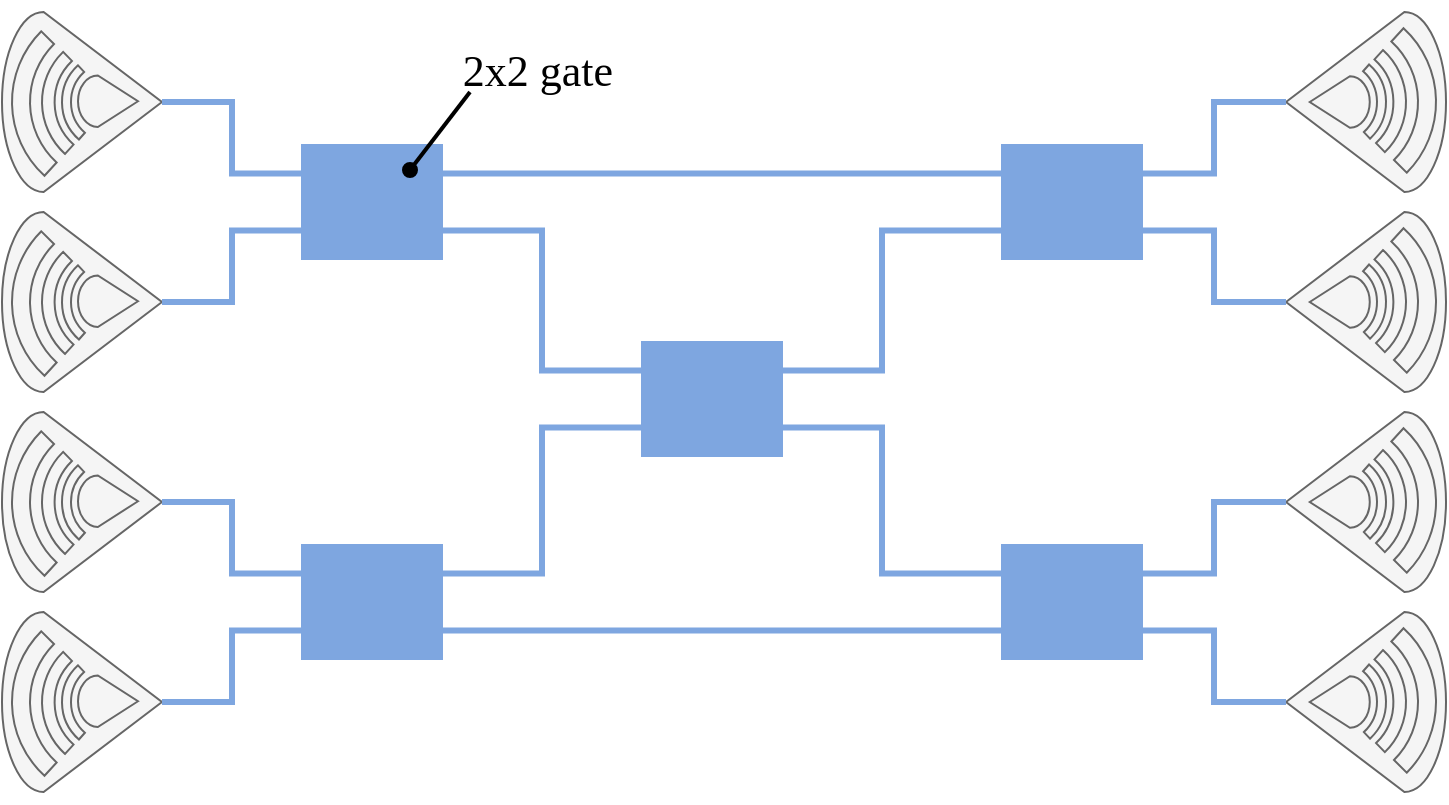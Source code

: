 <mxfile version="21.4.0" type="device">
  <diagram name="Page-1" id="7UbdBPYj06zFRQypQjeq">
    <mxGraphModel dx="572" dy="330" grid="1" gridSize="10" guides="1" tooltips="1" connect="1" arrows="1" fold="1" page="1" pageScale="1" pageWidth="827" pageHeight="1169" math="0" shadow="0">
      <root>
        <mxCell id="0" />
        <mxCell id="1" parent="0" />
        <mxCell id="pQ2Xcmpo9Xli9fcRxPAJ-2" value="" style="group;movable=1;resizable=1;rotatable=1;deletable=1;editable=1;locked=0;connectable=1;" vertex="1" connectable="0" parent="1">
          <mxGeometry x="210" y="520" width="105" height="200" as="geometry" />
        </mxCell>
        <mxCell id="pQ2Xcmpo9Xli9fcRxPAJ-3" value="" style="verticalLabelPosition=bottom;verticalAlign=top;html=1;shape=mxgraph.basic.cone2;dx=0.5;dy=0.74;rotation=90;fillColor=#f5f5f5;fontColor=#333333;strokeColor=#666666;movable=1;resizable=1;rotatable=1;deletable=1;editable=1;locked=0;connectable=1;" vertex="1" parent="pQ2Xcmpo9Xli9fcRxPAJ-2">
          <mxGeometry x="-5" y="10" width="90" height="80" as="geometry" />
        </mxCell>
        <mxCell id="pQ2Xcmpo9Xli9fcRxPAJ-4" value="" style="verticalLabelPosition=bottom;verticalAlign=top;html=1;shape=mxgraph.basic.partConcEllipse;startAngle=0.618;endAngle=0.875;arcWidth=0.18;fillColor=#f5f5f5;fontColor=#333333;strokeColor=#666666;movable=1;resizable=1;rotatable=1;deletable=1;editable=1;locked=0;connectable=1;" vertex="1" parent="pQ2Xcmpo9Xli9fcRxPAJ-2">
          <mxGeometry x="5" width="100" height="100" as="geometry" />
        </mxCell>
        <mxCell id="pQ2Xcmpo9Xli9fcRxPAJ-5" value="" style="verticalLabelPosition=bottom;verticalAlign=top;html=1;shape=mxgraph.basic.partConcEllipse;startAngle=0.617;endAngle=0.877;arcWidth=0.18;fillColor=#f5f5f5;fontColor=#333333;strokeColor=#666666;movable=1;resizable=1;rotatable=1;deletable=1;editable=1;locked=0;connectable=1;" vertex="1" parent="pQ2Xcmpo9Xli9fcRxPAJ-2">
          <mxGeometry x="20" y="15" width="70" height="70" as="geometry" />
        </mxCell>
        <mxCell id="pQ2Xcmpo9Xli9fcRxPAJ-6" value="" style="verticalLabelPosition=bottom;verticalAlign=top;html=1;shape=mxgraph.basic.partConcEllipse;startAngle=0.615;endAngle=0.881;arcWidth=0.18;fillColor=#f5f5f5;fontColor=#333333;strokeColor=#666666;movable=1;resizable=1;rotatable=1;deletable=1;editable=1;locked=0;connectable=1;" vertex="1" parent="pQ2Xcmpo9Xli9fcRxPAJ-2">
          <mxGeometry x="30" y="25" width="50" height="50" as="geometry" />
        </mxCell>
        <mxCell id="pQ2Xcmpo9Xli9fcRxPAJ-7" value="" style="verticalLabelPosition=bottom;verticalAlign=top;html=1;shape=mxgraph.basic.cone2;dx=0.5;dy=0.67;rotation=90;fillColor=#f5f5f5;fontColor=#333333;strokeColor=#666666;movable=1;resizable=1;rotatable=1;deletable=1;editable=1;locked=0;connectable=1;" vertex="1" parent="pQ2Xcmpo9Xli9fcRxPAJ-2">
          <mxGeometry x="40.13" y="34.62" width="25.75" height="30" as="geometry" />
        </mxCell>
        <mxCell id="pQ2Xcmpo9Xli9fcRxPAJ-8" value="" style="group;movable=1;resizable=1;rotatable=1;deletable=1;editable=1;locked=0;connectable=1;" vertex="1" connectable="0" parent="pQ2Xcmpo9Xli9fcRxPAJ-2">
          <mxGeometry y="100" width="105" height="100" as="geometry" />
        </mxCell>
        <mxCell id="pQ2Xcmpo9Xli9fcRxPAJ-9" value="" style="verticalLabelPosition=bottom;verticalAlign=top;html=1;shape=mxgraph.basic.cone2;dx=0.5;dy=0.74;rotation=90;fillColor=#f5f5f5;fontColor=#333333;strokeColor=#666666;movable=1;resizable=1;rotatable=1;deletable=1;editable=1;locked=0;connectable=1;" vertex="1" parent="pQ2Xcmpo9Xli9fcRxPAJ-8">
          <mxGeometry x="-5" y="10" width="90" height="80" as="geometry" />
        </mxCell>
        <mxCell id="pQ2Xcmpo9Xli9fcRxPAJ-10" value="" style="verticalLabelPosition=bottom;verticalAlign=top;html=1;shape=mxgraph.basic.partConcEllipse;startAngle=0.618;endAngle=0.875;arcWidth=0.18;fillColor=#f5f5f5;fontColor=#333333;strokeColor=#666666;movable=1;resizable=1;rotatable=1;deletable=1;editable=1;locked=0;connectable=1;" vertex="1" parent="pQ2Xcmpo9Xli9fcRxPAJ-8">
          <mxGeometry x="5" width="100" height="100" as="geometry" />
        </mxCell>
        <mxCell id="pQ2Xcmpo9Xli9fcRxPAJ-11" value="" style="verticalLabelPosition=bottom;verticalAlign=top;html=1;shape=mxgraph.basic.partConcEllipse;startAngle=0.617;endAngle=0.877;arcWidth=0.18;fillColor=#f5f5f5;fontColor=#333333;strokeColor=#666666;movable=1;resizable=1;rotatable=1;deletable=1;editable=1;locked=0;connectable=1;" vertex="1" parent="pQ2Xcmpo9Xli9fcRxPAJ-8">
          <mxGeometry x="20" y="15" width="70" height="70" as="geometry" />
        </mxCell>
        <mxCell id="pQ2Xcmpo9Xli9fcRxPAJ-12" value="" style="verticalLabelPosition=bottom;verticalAlign=top;html=1;shape=mxgraph.basic.partConcEllipse;startAngle=0.615;endAngle=0.881;arcWidth=0.18;fillColor=#f5f5f5;fontColor=#333333;strokeColor=#666666;movable=1;resizable=1;rotatable=1;deletable=1;editable=1;locked=0;connectable=1;" vertex="1" parent="pQ2Xcmpo9Xli9fcRxPAJ-8">
          <mxGeometry x="30" y="25" width="50" height="50" as="geometry" />
        </mxCell>
        <mxCell id="pQ2Xcmpo9Xli9fcRxPAJ-13" value="" style="verticalLabelPosition=bottom;verticalAlign=top;html=1;shape=mxgraph.basic.cone2;dx=0.5;dy=0.67;rotation=90;fillColor=#f5f5f5;fontColor=#333333;strokeColor=#666666;movable=1;resizable=1;rotatable=1;deletable=1;editable=1;locked=0;connectable=1;" vertex="1" parent="pQ2Xcmpo9Xli9fcRxPAJ-8">
          <mxGeometry x="40.13" y="34.62" width="25.75" height="30" as="geometry" />
        </mxCell>
        <mxCell id="pQ2Xcmpo9Xli9fcRxPAJ-14" value="" style="group;movable=1;resizable=1;rotatable=1;deletable=1;editable=1;locked=0;connectable=1;" vertex="1" connectable="0" parent="1">
          <mxGeometry x="210" y="720" width="105" height="200" as="geometry" />
        </mxCell>
        <mxCell id="pQ2Xcmpo9Xli9fcRxPAJ-15" value="" style="verticalLabelPosition=bottom;verticalAlign=top;html=1;shape=mxgraph.basic.cone2;dx=0.5;dy=0.74;rotation=90;fillColor=#f5f5f5;fontColor=#333333;strokeColor=#666666;movable=1;resizable=1;rotatable=1;deletable=1;editable=1;locked=0;connectable=1;" vertex="1" parent="pQ2Xcmpo9Xli9fcRxPAJ-14">
          <mxGeometry x="-5" y="10" width="90" height="80" as="geometry" />
        </mxCell>
        <mxCell id="pQ2Xcmpo9Xli9fcRxPAJ-16" value="" style="verticalLabelPosition=bottom;verticalAlign=top;html=1;shape=mxgraph.basic.partConcEllipse;startAngle=0.618;endAngle=0.875;arcWidth=0.18;fillColor=#f5f5f5;fontColor=#333333;strokeColor=#666666;movable=1;resizable=1;rotatable=1;deletable=1;editable=1;locked=0;connectable=1;" vertex="1" parent="pQ2Xcmpo9Xli9fcRxPAJ-14">
          <mxGeometry x="5" width="100" height="100" as="geometry" />
        </mxCell>
        <mxCell id="pQ2Xcmpo9Xli9fcRxPAJ-17" value="" style="verticalLabelPosition=bottom;verticalAlign=top;html=1;shape=mxgraph.basic.partConcEllipse;startAngle=0.617;endAngle=0.877;arcWidth=0.18;fillColor=#f5f5f5;fontColor=#333333;strokeColor=#666666;movable=1;resizable=1;rotatable=1;deletable=1;editable=1;locked=0;connectable=1;" vertex="1" parent="pQ2Xcmpo9Xli9fcRxPAJ-14">
          <mxGeometry x="20" y="15" width="70" height="70" as="geometry" />
        </mxCell>
        <mxCell id="pQ2Xcmpo9Xli9fcRxPAJ-18" value="" style="verticalLabelPosition=bottom;verticalAlign=top;html=1;shape=mxgraph.basic.partConcEllipse;startAngle=0.615;endAngle=0.881;arcWidth=0.18;fillColor=#f5f5f5;fontColor=#333333;strokeColor=#666666;movable=1;resizable=1;rotatable=1;deletable=1;editable=1;locked=0;connectable=1;" vertex="1" parent="pQ2Xcmpo9Xli9fcRxPAJ-14">
          <mxGeometry x="30" y="25" width="50" height="50" as="geometry" />
        </mxCell>
        <mxCell id="pQ2Xcmpo9Xli9fcRxPAJ-19" value="" style="verticalLabelPosition=bottom;verticalAlign=top;html=1;shape=mxgraph.basic.cone2;dx=0.5;dy=0.67;rotation=90;fillColor=#f5f5f5;fontColor=#333333;strokeColor=#666666;movable=1;resizable=1;rotatable=1;deletable=1;editable=1;locked=0;connectable=1;" vertex="1" parent="pQ2Xcmpo9Xli9fcRxPAJ-14">
          <mxGeometry x="40.13" y="34.62" width="25.75" height="30" as="geometry" />
        </mxCell>
        <mxCell id="pQ2Xcmpo9Xli9fcRxPAJ-20" value="" style="group;movable=1;resizable=1;rotatable=1;deletable=1;editable=1;locked=0;connectable=1;" vertex="1" connectable="0" parent="pQ2Xcmpo9Xli9fcRxPAJ-14">
          <mxGeometry y="100" width="105" height="100" as="geometry" />
        </mxCell>
        <mxCell id="pQ2Xcmpo9Xli9fcRxPAJ-21" value="" style="verticalLabelPosition=bottom;verticalAlign=top;html=1;shape=mxgraph.basic.cone2;dx=0.5;dy=0.74;rotation=90;fillColor=#f5f5f5;fontColor=#333333;strokeColor=#666666;movable=1;resizable=1;rotatable=1;deletable=1;editable=1;locked=0;connectable=1;" vertex="1" parent="pQ2Xcmpo9Xli9fcRxPAJ-20">
          <mxGeometry x="-5" y="10" width="90" height="80" as="geometry" />
        </mxCell>
        <mxCell id="pQ2Xcmpo9Xli9fcRxPAJ-22" value="" style="verticalLabelPosition=bottom;verticalAlign=top;html=1;shape=mxgraph.basic.partConcEllipse;startAngle=0.618;endAngle=0.875;arcWidth=0.18;fillColor=#f5f5f5;fontColor=#333333;strokeColor=#666666;movable=1;resizable=1;rotatable=1;deletable=1;editable=1;locked=0;connectable=1;" vertex="1" parent="pQ2Xcmpo9Xli9fcRxPAJ-20">
          <mxGeometry x="5" width="100" height="100" as="geometry" />
        </mxCell>
        <mxCell id="pQ2Xcmpo9Xli9fcRxPAJ-23" value="" style="verticalLabelPosition=bottom;verticalAlign=top;html=1;shape=mxgraph.basic.partConcEllipse;startAngle=0.617;endAngle=0.877;arcWidth=0.18;fillColor=#f5f5f5;fontColor=#333333;strokeColor=#666666;movable=1;resizable=1;rotatable=1;deletable=1;editable=1;locked=0;connectable=1;" vertex="1" parent="pQ2Xcmpo9Xli9fcRxPAJ-20">
          <mxGeometry x="20" y="15" width="70" height="70" as="geometry" />
        </mxCell>
        <mxCell id="pQ2Xcmpo9Xli9fcRxPAJ-24" value="" style="verticalLabelPosition=bottom;verticalAlign=top;html=1;shape=mxgraph.basic.partConcEllipse;startAngle=0.615;endAngle=0.881;arcWidth=0.18;fillColor=#f5f5f5;fontColor=#333333;strokeColor=#666666;movable=1;resizable=1;rotatable=1;deletable=1;editable=1;locked=0;connectable=1;" vertex="1" parent="pQ2Xcmpo9Xli9fcRxPAJ-20">
          <mxGeometry x="30" y="25" width="50" height="50" as="geometry" />
        </mxCell>
        <mxCell id="pQ2Xcmpo9Xli9fcRxPAJ-25" value="" style="verticalLabelPosition=bottom;verticalAlign=top;html=1;shape=mxgraph.basic.cone2;dx=0.5;dy=0.67;rotation=90;fillColor=#f5f5f5;fontColor=#333333;strokeColor=#666666;movable=1;resizable=1;rotatable=1;deletable=1;editable=1;locked=0;connectable=1;" vertex="1" parent="pQ2Xcmpo9Xli9fcRxPAJ-20">
          <mxGeometry x="40.13" y="34.62" width="25.75" height="30" as="geometry" />
        </mxCell>
        <mxCell id="pQ2Xcmpo9Xli9fcRxPAJ-38" value="" style="group;movable=1;resizable=1;rotatable=1;deletable=1;editable=1;locked=0;connectable=1;rotation=-180;" vertex="1" connectable="0" parent="1">
          <mxGeometry x="827" y="520" width="105" height="200" as="geometry" />
        </mxCell>
        <mxCell id="pQ2Xcmpo9Xli9fcRxPAJ-39" value="" style="verticalLabelPosition=bottom;verticalAlign=top;html=1;shape=mxgraph.basic.cone2;dx=0.5;dy=0.74;rotation=-90;fillColor=#f5f5f5;fontColor=#333333;strokeColor=#666666;movable=1;resizable=1;rotatable=1;deletable=1;editable=1;locked=0;connectable=1;" vertex="1" parent="pQ2Xcmpo9Xli9fcRxPAJ-38">
          <mxGeometry x="20" y="110" width="90" height="80" as="geometry" />
        </mxCell>
        <mxCell id="pQ2Xcmpo9Xli9fcRxPAJ-40" value="" style="verticalLabelPosition=bottom;verticalAlign=top;html=1;shape=mxgraph.basic.partConcEllipse;startAngle=0.618;endAngle=0.875;arcWidth=0.18;fillColor=#f5f5f5;fontColor=#333333;strokeColor=#666666;movable=1;resizable=1;rotatable=1;deletable=1;editable=1;locked=0;connectable=1;rotation=-180;" vertex="1" parent="pQ2Xcmpo9Xli9fcRxPAJ-38">
          <mxGeometry y="100" width="100" height="100" as="geometry" />
        </mxCell>
        <mxCell id="pQ2Xcmpo9Xli9fcRxPAJ-41" value="" style="verticalLabelPosition=bottom;verticalAlign=top;html=1;shape=mxgraph.basic.partConcEllipse;startAngle=0.617;endAngle=0.877;arcWidth=0.18;fillColor=#f5f5f5;fontColor=#333333;strokeColor=#666666;movable=1;resizable=1;rotatable=1;deletable=1;editable=1;locked=0;connectable=1;rotation=-180;" vertex="1" parent="pQ2Xcmpo9Xli9fcRxPAJ-38">
          <mxGeometry x="15" y="115" width="70" height="70" as="geometry" />
        </mxCell>
        <mxCell id="pQ2Xcmpo9Xli9fcRxPAJ-42" value="" style="verticalLabelPosition=bottom;verticalAlign=top;html=1;shape=mxgraph.basic.partConcEllipse;startAngle=0.615;endAngle=0.881;arcWidth=0.18;fillColor=#f5f5f5;fontColor=#333333;strokeColor=#666666;movable=1;resizable=1;rotatable=1;deletable=1;editable=1;locked=0;connectable=1;rotation=-180;" vertex="1" parent="pQ2Xcmpo9Xli9fcRxPAJ-38">
          <mxGeometry x="25" y="125" width="50" height="50" as="geometry" />
        </mxCell>
        <mxCell id="pQ2Xcmpo9Xli9fcRxPAJ-43" value="" style="verticalLabelPosition=bottom;verticalAlign=top;html=1;shape=mxgraph.basic.cone2;dx=0.5;dy=0.67;rotation=-90;fillColor=#f5f5f5;fontColor=#333333;strokeColor=#666666;movable=1;resizable=1;rotatable=1;deletable=1;editable=1;locked=0;connectable=1;" vertex="1" parent="pQ2Xcmpo9Xli9fcRxPAJ-38">
          <mxGeometry x="39" y="135" width="25.75" height="30" as="geometry" />
        </mxCell>
        <mxCell id="pQ2Xcmpo9Xli9fcRxPAJ-44" value="" style="group;movable=1;resizable=1;rotatable=1;deletable=1;editable=1;locked=0;connectable=1;rotation=-180;" vertex="1" connectable="0" parent="pQ2Xcmpo9Xli9fcRxPAJ-38">
          <mxGeometry width="105" height="100" as="geometry" />
        </mxCell>
        <mxCell id="pQ2Xcmpo9Xli9fcRxPAJ-45" value="" style="verticalLabelPosition=bottom;verticalAlign=top;html=1;shape=mxgraph.basic.cone2;dx=0.5;dy=0.74;rotation=-90;fillColor=#f5f5f5;fontColor=#333333;strokeColor=#666666;movable=1;resizable=1;rotatable=1;deletable=1;editable=1;locked=0;connectable=1;" vertex="1" parent="pQ2Xcmpo9Xli9fcRxPAJ-44">
          <mxGeometry x="20" y="10" width="90" height="80" as="geometry" />
        </mxCell>
        <mxCell id="pQ2Xcmpo9Xli9fcRxPAJ-46" value="" style="verticalLabelPosition=bottom;verticalAlign=top;html=1;shape=mxgraph.basic.partConcEllipse;startAngle=0.618;endAngle=0.875;arcWidth=0.18;fillColor=#f5f5f5;fontColor=#333333;strokeColor=#666666;movable=1;resizable=1;rotatable=1;deletable=1;editable=1;locked=0;connectable=1;rotation=-180;" vertex="1" parent="pQ2Xcmpo9Xli9fcRxPAJ-44">
          <mxGeometry width="100" height="100" as="geometry" />
        </mxCell>
        <mxCell id="pQ2Xcmpo9Xli9fcRxPAJ-47" value="" style="verticalLabelPosition=bottom;verticalAlign=top;html=1;shape=mxgraph.basic.partConcEllipse;startAngle=0.617;endAngle=0.877;arcWidth=0.18;fillColor=#f5f5f5;fontColor=#333333;strokeColor=#666666;movable=1;resizable=1;rotatable=1;deletable=1;editable=1;locked=0;connectable=1;rotation=-180;" vertex="1" parent="pQ2Xcmpo9Xli9fcRxPAJ-44">
          <mxGeometry x="15" y="15" width="70" height="70" as="geometry" />
        </mxCell>
        <mxCell id="pQ2Xcmpo9Xli9fcRxPAJ-48" value="" style="verticalLabelPosition=bottom;verticalAlign=top;html=1;shape=mxgraph.basic.partConcEllipse;startAngle=0.615;endAngle=0.881;arcWidth=0.18;fillColor=#f5f5f5;fontColor=#333333;strokeColor=#666666;movable=1;resizable=1;rotatable=1;deletable=1;editable=1;locked=0;connectable=1;rotation=-180;" vertex="1" parent="pQ2Xcmpo9Xli9fcRxPAJ-44">
          <mxGeometry x="25" y="25" width="50" height="50" as="geometry" />
        </mxCell>
        <mxCell id="pQ2Xcmpo9Xli9fcRxPAJ-49" value="" style="verticalLabelPosition=bottom;verticalAlign=top;html=1;shape=mxgraph.basic.cone2;dx=0.5;dy=0.67;rotation=-90;fillColor=#f5f5f5;fontColor=#333333;strokeColor=#666666;movable=1;resizable=1;rotatable=1;deletable=1;editable=1;locked=0;connectable=1;" vertex="1" parent="pQ2Xcmpo9Xli9fcRxPAJ-44">
          <mxGeometry x="39" y="35" width="25.75" height="30" as="geometry" />
        </mxCell>
        <mxCell id="pQ2Xcmpo9Xli9fcRxPAJ-50" value="" style="group;movable=1;resizable=1;rotatable=1;deletable=1;editable=1;locked=0;connectable=1;rotation=-180;" vertex="1" connectable="0" parent="1">
          <mxGeometry x="827" y="720" width="105" height="200" as="geometry" />
        </mxCell>
        <mxCell id="pQ2Xcmpo9Xli9fcRxPAJ-51" value="" style="verticalLabelPosition=bottom;verticalAlign=top;html=1;shape=mxgraph.basic.cone2;dx=0.5;dy=0.74;rotation=-90;fillColor=#f5f5f5;fontColor=#333333;strokeColor=#666666;movable=1;resizable=1;rotatable=1;deletable=1;editable=1;locked=0;connectable=1;" vertex="1" parent="pQ2Xcmpo9Xli9fcRxPAJ-50">
          <mxGeometry x="20" y="110" width="90" height="80" as="geometry" />
        </mxCell>
        <mxCell id="pQ2Xcmpo9Xli9fcRxPAJ-52" value="" style="verticalLabelPosition=bottom;verticalAlign=top;html=1;shape=mxgraph.basic.partConcEllipse;startAngle=0.618;endAngle=0.875;arcWidth=0.18;fillColor=#f5f5f5;fontColor=#333333;strokeColor=#666666;movable=1;resizable=1;rotatable=1;deletable=1;editable=1;locked=0;connectable=1;rotation=-180;" vertex="1" parent="pQ2Xcmpo9Xli9fcRxPAJ-50">
          <mxGeometry y="100" width="100" height="100" as="geometry" />
        </mxCell>
        <mxCell id="pQ2Xcmpo9Xli9fcRxPAJ-53" value="" style="verticalLabelPosition=bottom;verticalAlign=top;html=1;shape=mxgraph.basic.partConcEllipse;startAngle=0.617;endAngle=0.877;arcWidth=0.18;fillColor=#f5f5f5;fontColor=#333333;strokeColor=#666666;movable=1;resizable=1;rotatable=1;deletable=1;editable=1;locked=0;connectable=1;rotation=-180;" vertex="1" parent="pQ2Xcmpo9Xli9fcRxPAJ-50">
          <mxGeometry x="15" y="115" width="70" height="70" as="geometry" />
        </mxCell>
        <mxCell id="pQ2Xcmpo9Xli9fcRxPAJ-54" value="" style="verticalLabelPosition=bottom;verticalAlign=top;html=1;shape=mxgraph.basic.partConcEllipse;startAngle=0.615;endAngle=0.881;arcWidth=0.18;fillColor=#f5f5f5;fontColor=#333333;strokeColor=#666666;movable=1;resizable=1;rotatable=1;deletable=1;editable=1;locked=0;connectable=1;rotation=-180;" vertex="1" parent="pQ2Xcmpo9Xli9fcRxPAJ-50">
          <mxGeometry x="25" y="125" width="50" height="50" as="geometry" />
        </mxCell>
        <mxCell id="pQ2Xcmpo9Xli9fcRxPAJ-55" value="" style="verticalLabelPosition=bottom;verticalAlign=top;html=1;shape=mxgraph.basic.cone2;dx=0.5;dy=0.67;rotation=-90;fillColor=#f5f5f5;fontColor=#333333;strokeColor=#666666;movable=1;resizable=1;rotatable=1;deletable=1;editable=1;locked=0;connectable=1;" vertex="1" parent="pQ2Xcmpo9Xli9fcRxPAJ-50">
          <mxGeometry x="39" y="135" width="25.75" height="30" as="geometry" />
        </mxCell>
        <mxCell id="pQ2Xcmpo9Xli9fcRxPAJ-56" value="" style="group;movable=1;resizable=1;rotatable=1;deletable=1;editable=1;locked=0;connectable=1;rotation=-180;" vertex="1" connectable="0" parent="pQ2Xcmpo9Xli9fcRxPAJ-50">
          <mxGeometry width="105" height="100" as="geometry" />
        </mxCell>
        <mxCell id="pQ2Xcmpo9Xli9fcRxPAJ-57" value="" style="verticalLabelPosition=bottom;verticalAlign=top;html=1;shape=mxgraph.basic.cone2;dx=0.5;dy=0.74;rotation=-90;fillColor=#f5f5f5;fontColor=#333333;strokeColor=#666666;movable=1;resizable=1;rotatable=1;deletable=1;editable=1;locked=0;connectable=1;" vertex="1" parent="pQ2Xcmpo9Xli9fcRxPAJ-56">
          <mxGeometry x="20" y="10" width="90" height="80" as="geometry" />
        </mxCell>
        <mxCell id="pQ2Xcmpo9Xli9fcRxPAJ-58" value="" style="verticalLabelPosition=bottom;verticalAlign=top;html=1;shape=mxgraph.basic.partConcEllipse;startAngle=0.618;endAngle=0.875;arcWidth=0.18;fillColor=#f5f5f5;fontColor=#333333;strokeColor=#666666;movable=1;resizable=1;rotatable=1;deletable=1;editable=1;locked=0;connectable=1;rotation=-180;" vertex="1" parent="pQ2Xcmpo9Xli9fcRxPAJ-56">
          <mxGeometry width="100" height="100" as="geometry" />
        </mxCell>
        <mxCell id="pQ2Xcmpo9Xli9fcRxPAJ-59" value="" style="verticalLabelPosition=bottom;verticalAlign=top;html=1;shape=mxgraph.basic.partConcEllipse;startAngle=0.617;endAngle=0.877;arcWidth=0.18;fillColor=#f5f5f5;fontColor=#333333;strokeColor=#666666;movable=1;resizable=1;rotatable=1;deletable=1;editable=1;locked=0;connectable=1;rotation=-180;" vertex="1" parent="pQ2Xcmpo9Xli9fcRxPAJ-56">
          <mxGeometry x="15" y="15" width="70" height="70" as="geometry" />
        </mxCell>
        <mxCell id="pQ2Xcmpo9Xli9fcRxPAJ-60" value="" style="verticalLabelPosition=bottom;verticalAlign=top;html=1;shape=mxgraph.basic.partConcEllipse;startAngle=0.615;endAngle=0.881;arcWidth=0.18;fillColor=#f5f5f5;fontColor=#333333;strokeColor=#666666;movable=1;resizable=1;rotatable=1;deletable=1;editable=1;locked=0;connectable=1;rotation=-180;" vertex="1" parent="pQ2Xcmpo9Xli9fcRxPAJ-56">
          <mxGeometry x="25" y="25" width="50" height="50" as="geometry" />
        </mxCell>
        <mxCell id="pQ2Xcmpo9Xli9fcRxPAJ-61" value="" style="verticalLabelPosition=bottom;verticalAlign=top;html=1;shape=mxgraph.basic.cone2;dx=0.5;dy=0.67;rotation=-90;fillColor=#f5f5f5;fontColor=#333333;strokeColor=#666666;movable=1;resizable=1;rotatable=1;deletable=1;editable=1;locked=0;connectable=1;" vertex="1" parent="pQ2Xcmpo9Xli9fcRxPAJ-56">
          <mxGeometry x="39" y="35" width="25.75" height="30" as="geometry" />
        </mxCell>
        <mxCell id="pQ2Xcmpo9Xli9fcRxPAJ-69" style="edgeStyle=orthogonalEdgeStyle;shape=connector;rounded=0;orthogonalLoop=1;jettySize=auto;html=1;exitX=1;exitY=0.75;exitDx=0;exitDy=0;entryX=0;entryY=0.25;entryDx=0;entryDy=0;labelBackgroundColor=default;strokeColor=#7EA6E0;strokeWidth=3;fontFamily=Helvetica;fontSize=11;fontColor=default;endArrow=none;endFill=0;" edge="1" parent="1" source="pQ2Xcmpo9Xli9fcRxPAJ-62" target="pQ2Xcmpo9Xli9fcRxPAJ-64">
          <mxGeometry relative="1" as="geometry" />
        </mxCell>
        <mxCell id="pQ2Xcmpo9Xli9fcRxPAJ-75" style="edgeStyle=orthogonalEdgeStyle;shape=connector;rounded=0;orthogonalLoop=1;jettySize=auto;html=1;exitX=1;exitY=0.25;exitDx=0;exitDy=0;entryX=0;entryY=0.25;entryDx=0;entryDy=0;labelBackgroundColor=default;strokeColor=#7EA6E0;strokeWidth=3;fontFamily=Helvetica;fontSize=11;fontColor=default;endArrow=none;endFill=0;" edge="1" parent="1" source="pQ2Xcmpo9Xli9fcRxPAJ-62" target="pQ2Xcmpo9Xli9fcRxPAJ-74">
          <mxGeometry relative="1" as="geometry" />
        </mxCell>
        <mxCell id="pQ2Xcmpo9Xli9fcRxPAJ-62" value="" style="rounded=0;whiteSpace=wrap;html=1;fillColor=#7EA6E0;strokeColor=#7EA6E0;movable=1;resizable=1;rotatable=1;deletable=1;editable=1;locked=0;connectable=1;" vertex="1" parent="1">
          <mxGeometry x="360" y="591.5" width="70" height="57" as="geometry" />
        </mxCell>
        <mxCell id="pQ2Xcmpo9Xli9fcRxPAJ-70" style="edgeStyle=orthogonalEdgeStyle;shape=connector;rounded=0;orthogonalLoop=1;jettySize=auto;html=1;exitX=1;exitY=0.25;exitDx=0;exitDy=0;entryX=0;entryY=0.75;entryDx=0;entryDy=0;labelBackgroundColor=default;strokeColor=#7EA6E0;strokeWidth=3;fontFamily=Helvetica;fontSize=11;fontColor=default;endArrow=none;endFill=0;" edge="1" parent="1" source="pQ2Xcmpo9Xli9fcRxPAJ-63" target="pQ2Xcmpo9Xli9fcRxPAJ-64">
          <mxGeometry relative="1" as="geometry" />
        </mxCell>
        <mxCell id="pQ2Xcmpo9Xli9fcRxPAJ-78" style="edgeStyle=orthogonalEdgeStyle;shape=connector;rounded=0;orthogonalLoop=1;jettySize=auto;html=1;exitX=1;exitY=0.75;exitDx=0;exitDy=0;entryX=0;entryY=0.75;entryDx=0;entryDy=0;labelBackgroundColor=default;strokeColor=#7EA6E0;strokeWidth=3;fontFamily=Helvetica;fontSize=11;fontColor=default;endArrow=none;endFill=0;" edge="1" parent="1" source="pQ2Xcmpo9Xli9fcRxPAJ-63" target="pQ2Xcmpo9Xli9fcRxPAJ-73">
          <mxGeometry relative="1" as="geometry" />
        </mxCell>
        <mxCell id="pQ2Xcmpo9Xli9fcRxPAJ-63" value="" style="rounded=0;whiteSpace=wrap;html=1;fillColor=#7EA6E0;strokeColor=#7EA6E0;movable=1;resizable=1;rotatable=1;deletable=1;editable=1;locked=0;connectable=1;" vertex="1" parent="1">
          <mxGeometry x="360" y="791.5" width="70" height="57" as="geometry" />
        </mxCell>
        <mxCell id="pQ2Xcmpo9Xli9fcRxPAJ-76" style="edgeStyle=orthogonalEdgeStyle;shape=connector;rounded=0;orthogonalLoop=1;jettySize=auto;html=1;exitX=1;exitY=0.25;exitDx=0;exitDy=0;entryX=0;entryY=0.75;entryDx=0;entryDy=0;labelBackgroundColor=default;strokeColor=#7EA6E0;strokeWidth=3;fontFamily=Helvetica;fontSize=11;fontColor=default;endArrow=none;endFill=0;" edge="1" parent="1" source="pQ2Xcmpo9Xli9fcRxPAJ-64" target="pQ2Xcmpo9Xli9fcRxPAJ-74">
          <mxGeometry relative="1" as="geometry">
            <Array as="points">
              <mxPoint x="650" y="704" />
              <mxPoint x="650" y="634" />
            </Array>
          </mxGeometry>
        </mxCell>
        <mxCell id="pQ2Xcmpo9Xli9fcRxPAJ-77" style="edgeStyle=orthogonalEdgeStyle;shape=connector;rounded=0;orthogonalLoop=1;jettySize=auto;html=1;exitX=1;exitY=0.75;exitDx=0;exitDy=0;entryX=0;entryY=0.25;entryDx=0;entryDy=0;labelBackgroundColor=default;strokeColor=#7EA6E0;strokeWidth=3;fontFamily=Helvetica;fontSize=11;fontColor=default;endArrow=none;endFill=0;" edge="1" parent="1" source="pQ2Xcmpo9Xli9fcRxPAJ-64" target="pQ2Xcmpo9Xli9fcRxPAJ-73">
          <mxGeometry relative="1" as="geometry">
            <Array as="points">
              <mxPoint x="650" y="733" />
              <mxPoint x="650" y="806" />
            </Array>
          </mxGeometry>
        </mxCell>
        <mxCell id="pQ2Xcmpo9Xli9fcRxPAJ-64" value="" style="rounded=0;whiteSpace=wrap;html=1;fillColor=#7EA6E0;strokeColor=#7EA6E0;movable=1;resizable=1;rotatable=1;deletable=1;editable=1;locked=0;connectable=1;" vertex="1" parent="1">
          <mxGeometry x="530" y="690" width="70" height="57" as="geometry" />
        </mxCell>
        <mxCell id="pQ2Xcmpo9Xli9fcRxPAJ-65" style="edgeStyle=orthogonalEdgeStyle;rounded=0;orthogonalLoop=1;jettySize=auto;html=1;exitX=0;exitY=0;exitDx=45;exitDy=0;exitPerimeter=0;entryX=0;entryY=0.75;entryDx=0;entryDy=0;strokeColor=#7EA6E0;strokeWidth=3;endArrow=none;endFill=0;" edge="1" parent="1" source="pQ2Xcmpo9Xli9fcRxPAJ-9" target="pQ2Xcmpo9Xli9fcRxPAJ-62">
          <mxGeometry relative="1" as="geometry" />
        </mxCell>
        <mxCell id="pQ2Xcmpo9Xli9fcRxPAJ-66" style="edgeStyle=orthogonalEdgeStyle;shape=connector;rounded=0;orthogonalLoop=1;jettySize=auto;html=1;exitX=0;exitY=0;exitDx=45;exitDy=0;exitPerimeter=0;entryX=0;entryY=0.25;entryDx=0;entryDy=0;labelBackgroundColor=default;strokeColor=#7EA6E0;strokeWidth=3;fontFamily=Helvetica;fontSize=11;fontColor=default;endArrow=none;endFill=0;" edge="1" parent="1" source="pQ2Xcmpo9Xli9fcRxPAJ-3" target="pQ2Xcmpo9Xli9fcRxPAJ-62">
          <mxGeometry relative="1" as="geometry" />
        </mxCell>
        <mxCell id="pQ2Xcmpo9Xli9fcRxPAJ-67" style="edgeStyle=orthogonalEdgeStyle;shape=connector;rounded=0;orthogonalLoop=1;jettySize=auto;html=1;exitX=0;exitY=0;exitDx=45;exitDy=0;exitPerimeter=0;entryX=0;entryY=0.25;entryDx=0;entryDy=0;labelBackgroundColor=default;strokeColor=#7EA6E0;strokeWidth=3;fontFamily=Helvetica;fontSize=11;fontColor=default;endArrow=none;endFill=0;" edge="1" parent="1" source="pQ2Xcmpo9Xli9fcRxPAJ-15" target="pQ2Xcmpo9Xli9fcRxPAJ-63">
          <mxGeometry relative="1" as="geometry" />
        </mxCell>
        <mxCell id="pQ2Xcmpo9Xli9fcRxPAJ-68" style="edgeStyle=orthogonalEdgeStyle;shape=connector;rounded=0;orthogonalLoop=1;jettySize=auto;html=1;exitX=0;exitY=0;exitDx=45;exitDy=0;exitPerimeter=0;entryX=0;entryY=0.75;entryDx=0;entryDy=0;labelBackgroundColor=default;strokeColor=#7EA6E0;strokeWidth=3;fontFamily=Helvetica;fontSize=11;fontColor=default;endArrow=none;endFill=0;" edge="1" parent="1" source="pQ2Xcmpo9Xli9fcRxPAJ-21" target="pQ2Xcmpo9Xli9fcRxPAJ-63">
          <mxGeometry relative="1" as="geometry" />
        </mxCell>
        <mxCell id="pQ2Xcmpo9Xli9fcRxPAJ-82" style="edgeStyle=orthogonalEdgeStyle;shape=connector;rounded=0;orthogonalLoop=1;jettySize=auto;html=1;exitX=1;exitY=0.75;exitDx=0;exitDy=0;entryX=0;entryY=0;entryDx=45;entryDy=0;entryPerimeter=0;labelBackgroundColor=default;strokeColor=#7EA6E0;strokeWidth=3;fontFamily=Helvetica;fontSize=11;fontColor=default;endArrow=none;endFill=0;" edge="1" parent="1" source="pQ2Xcmpo9Xli9fcRxPAJ-73" target="pQ2Xcmpo9Xli9fcRxPAJ-51">
          <mxGeometry relative="1" as="geometry" />
        </mxCell>
        <mxCell id="pQ2Xcmpo9Xli9fcRxPAJ-73" value="" style="rounded=0;whiteSpace=wrap;html=1;fillColor=#7EA6E0;strokeColor=#7EA6E0;movable=1;resizable=1;rotatable=1;deletable=1;editable=1;locked=0;connectable=1;" vertex="1" parent="1">
          <mxGeometry x="710" y="791.5" width="70" height="57" as="geometry" />
        </mxCell>
        <mxCell id="pQ2Xcmpo9Xli9fcRxPAJ-74" value="" style="rounded=0;whiteSpace=wrap;html=1;fillColor=#7EA6E0;strokeColor=#7EA6E0;movable=1;resizable=1;rotatable=1;deletable=1;editable=1;locked=0;connectable=1;" vertex="1" parent="1">
          <mxGeometry x="710" y="591.5" width="70" height="57" as="geometry" />
        </mxCell>
        <mxCell id="pQ2Xcmpo9Xli9fcRxPAJ-79" style="edgeStyle=orthogonalEdgeStyle;shape=connector;rounded=0;orthogonalLoop=1;jettySize=auto;html=1;exitX=0;exitY=0;exitDx=45;exitDy=0;exitPerimeter=0;entryX=1;entryY=0.25;entryDx=0;entryDy=0;labelBackgroundColor=default;strokeColor=#7EA6E0;strokeWidth=3;fontFamily=Helvetica;fontSize=11;fontColor=default;endArrow=none;endFill=0;" edge="1" parent="1" source="pQ2Xcmpo9Xli9fcRxPAJ-45" target="pQ2Xcmpo9Xli9fcRxPAJ-74">
          <mxGeometry relative="1" as="geometry" />
        </mxCell>
        <mxCell id="pQ2Xcmpo9Xli9fcRxPAJ-80" style="edgeStyle=orthogonalEdgeStyle;shape=connector;rounded=0;orthogonalLoop=1;jettySize=auto;html=1;exitX=0;exitY=0;exitDx=45;exitDy=0;exitPerimeter=0;entryX=1;entryY=0.75;entryDx=0;entryDy=0;labelBackgroundColor=default;strokeColor=#7EA6E0;strokeWidth=3;fontFamily=Helvetica;fontSize=11;fontColor=default;endArrow=none;endFill=0;" edge="1" parent="1" source="pQ2Xcmpo9Xli9fcRxPAJ-39" target="pQ2Xcmpo9Xli9fcRxPAJ-74">
          <mxGeometry relative="1" as="geometry" />
        </mxCell>
        <mxCell id="pQ2Xcmpo9Xli9fcRxPAJ-81" style="edgeStyle=orthogonalEdgeStyle;shape=connector;rounded=0;orthogonalLoop=1;jettySize=auto;html=1;exitX=0;exitY=0;exitDx=45;exitDy=0;exitPerimeter=0;entryX=1;entryY=0.25;entryDx=0;entryDy=0;labelBackgroundColor=default;strokeColor=#7EA6E0;strokeWidth=3;fontFamily=Helvetica;fontSize=11;fontColor=default;endArrow=none;endFill=0;" edge="1" parent="1" source="pQ2Xcmpo9Xli9fcRxPAJ-57" target="pQ2Xcmpo9Xli9fcRxPAJ-73">
          <mxGeometry relative="1" as="geometry" />
        </mxCell>
        <mxCell id="pQ2Xcmpo9Xli9fcRxPAJ-83" value="" style="endArrow=oval;html=1;rounded=0;labelBackgroundColor=default;strokeColor=#000000;strokeWidth=2;fontFamily=Helvetica;fontSize=11;fontColor=default;shape=connector;endFill=1;movable=1;resizable=1;rotatable=1;deletable=1;editable=1;locked=0;connectable=1;" edge="1" parent="1">
          <mxGeometry width="50" height="50" relative="1" as="geometry">
            <mxPoint x="444" y="565" as="sourcePoint" />
            <mxPoint x="414" y="604" as="targetPoint" />
          </mxGeometry>
        </mxCell>
        <mxCell id="pQ2Xcmpo9Xli9fcRxPAJ-84" value="2x2 gate" style="text;html=1;strokeColor=none;fillColor=none;align=center;verticalAlign=middle;whiteSpace=wrap;rounded=0;fontSize=22;fontFamily=UGent Panno Text;fontColor=default;movable=1;resizable=1;rotatable=1;deletable=1;editable=1;locked=0;connectable=1;" vertex="1" parent="1">
          <mxGeometry x="436" y="540" width="84" height="30" as="geometry" />
        </mxCell>
      </root>
    </mxGraphModel>
  </diagram>
</mxfile>
